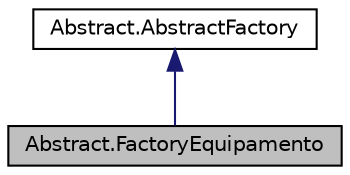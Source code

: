 digraph "Abstract.FactoryEquipamento"
{
 // LATEX_PDF_SIZE
  edge [fontname="Helvetica",fontsize="10",labelfontname="Helvetica",labelfontsize="10"];
  node [fontname="Helvetica",fontsize="10",shape=record];
  Node1 [label="Abstract.FactoryEquipamento",height=0.2,width=0.4,color="black", fillcolor="grey75", style="filled", fontcolor="black",tooltip=" "];
  Node2 -> Node1 [dir="back",color="midnightblue",fontsize="10",style="solid"];
  Node2 [label="Abstract.AbstractFactory",height=0.2,width=0.4,color="black", fillcolor="white", style="filled",URL="$class_abstract_1_1_abstract_factory.html",tooltip=" "];
}
